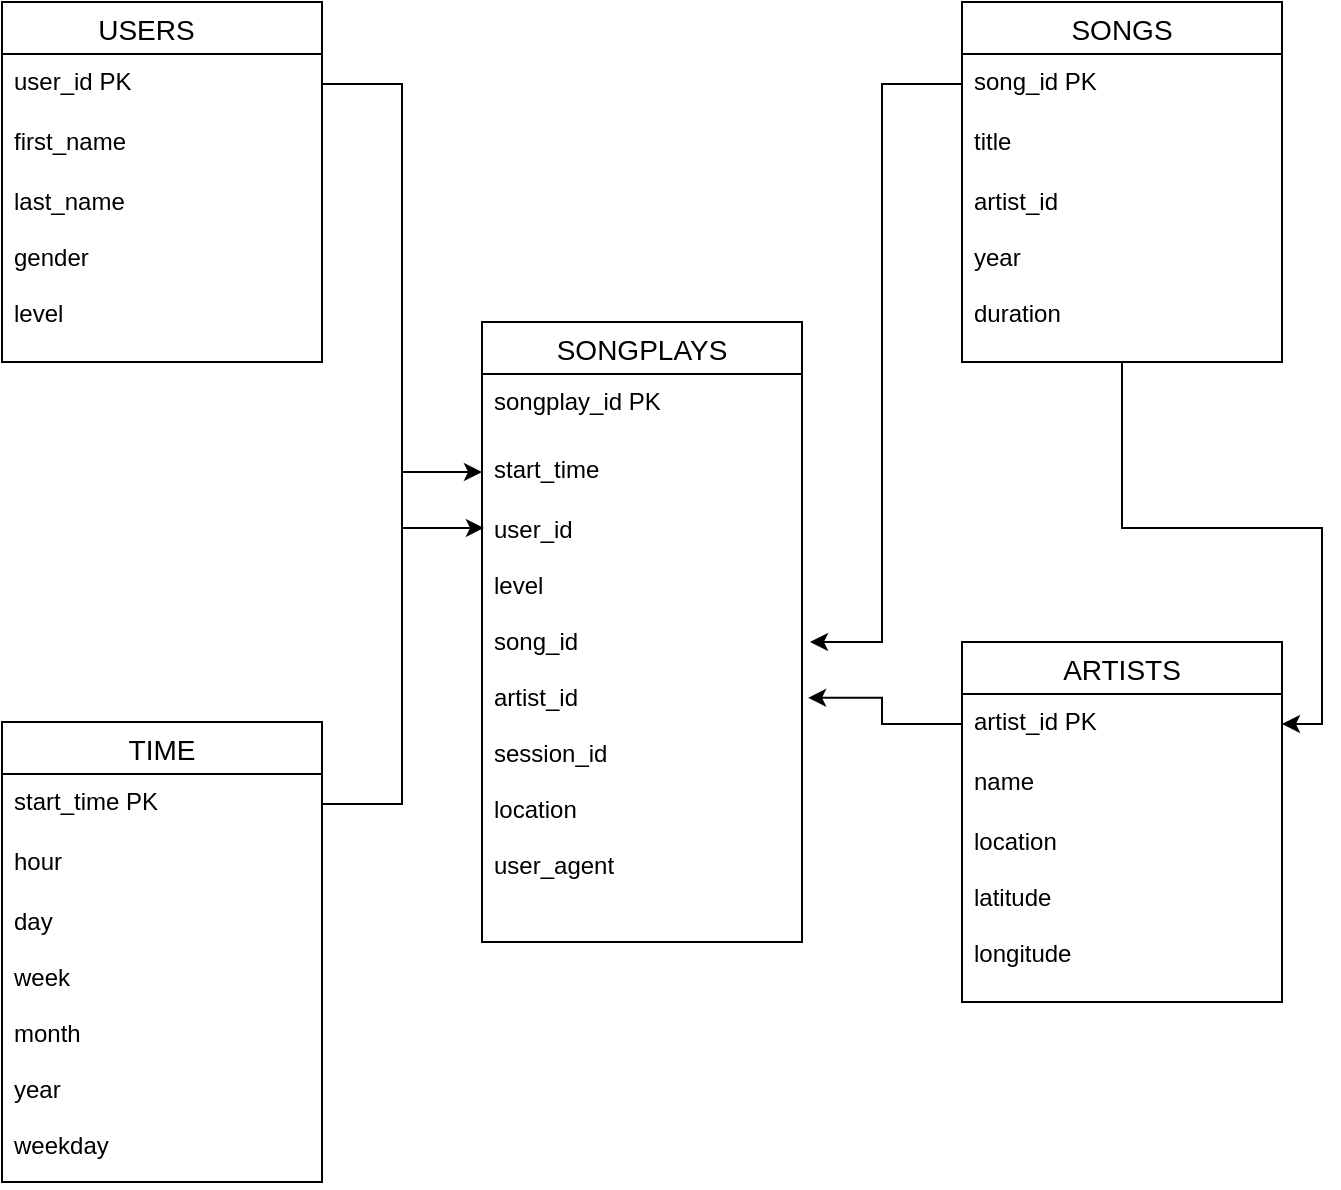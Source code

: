 <mxfile version="20.8.3" type="device"><diagram id="FR7ZVR1AtGbKLSgena7D" name="Page-1"><mxGraphModel dx="1434" dy="756" grid="1" gridSize="10" guides="1" tooltips="1" connect="1" arrows="1" fold="1" page="1" pageScale="1" pageWidth="850" pageHeight="1100" math="0" shadow="0"><root><mxCell id="0"/><mxCell id="1" parent="0"/><mxCell id="rEDVlFnF9Y94R9kJVWDN-1" value="SONGPLAYS" style="swimlane;fontStyle=0;childLayout=stackLayout;horizontal=1;startSize=26;horizontalStack=0;resizeParent=1;resizeParentMax=0;resizeLast=0;collapsible=1;marginBottom=0;align=center;fontSize=14;" vertex="1" parent="1"><mxGeometry x="320" y="320" width="160" height="310" as="geometry"/></mxCell><mxCell id="rEDVlFnF9Y94R9kJVWDN-2" value="songplay_id PK" style="text;strokeColor=none;fillColor=none;spacingLeft=4;spacingRight=4;overflow=hidden;rotatable=0;points=[[0,0.5],[1,0.5]];portConstraint=eastwest;fontSize=12;" vertex="1" parent="rEDVlFnF9Y94R9kJVWDN-1"><mxGeometry y="26" width="160" height="34" as="geometry"/></mxCell><mxCell id="rEDVlFnF9Y94R9kJVWDN-3" value="start_time" style="text;strokeColor=none;fillColor=none;spacingLeft=4;spacingRight=4;overflow=hidden;rotatable=0;points=[[0,0.5],[1,0.5]];portConstraint=eastwest;fontSize=12;" vertex="1" parent="rEDVlFnF9Y94R9kJVWDN-1"><mxGeometry y="60" width="160" height="30" as="geometry"/></mxCell><mxCell id="rEDVlFnF9Y94R9kJVWDN-4" value="user_id&#10;&#10;level&#10;&#10;song_id&#10;&#10;artist_id&#10;&#10;session_id&#10;&#10;location&#10;&#10;user_agent&#10;&#10;&#10;" style="text;strokeColor=none;fillColor=none;spacingLeft=4;spacingRight=4;overflow=hidden;rotatable=0;points=[[0,0.5],[1,0.5]];portConstraint=eastwest;fontSize=12;" vertex="1" parent="rEDVlFnF9Y94R9kJVWDN-1"><mxGeometry y="90" width="160" height="220" as="geometry"/></mxCell><mxCell id="rEDVlFnF9Y94R9kJVWDN-5" value="USERS    " style="swimlane;fontStyle=0;childLayout=stackLayout;horizontal=1;startSize=26;horizontalStack=0;resizeParent=1;resizeParentMax=0;resizeLast=0;collapsible=1;marginBottom=0;align=center;fontSize=14;" vertex="1" parent="1"><mxGeometry x="80" y="160" width="160" height="180" as="geometry"/></mxCell><mxCell id="rEDVlFnF9Y94R9kJVWDN-6" value="user_id PK" style="text;strokeColor=none;fillColor=none;spacingLeft=4;spacingRight=4;overflow=hidden;rotatable=0;points=[[0,0.5],[1,0.5]];portConstraint=eastwest;fontSize=12;" vertex="1" parent="rEDVlFnF9Y94R9kJVWDN-5"><mxGeometry y="26" width="160" height="30" as="geometry"/></mxCell><mxCell id="rEDVlFnF9Y94R9kJVWDN-7" value="first_name" style="text;strokeColor=none;fillColor=none;spacingLeft=4;spacingRight=4;overflow=hidden;rotatable=0;points=[[0,0.5],[1,0.5]];portConstraint=eastwest;fontSize=12;" vertex="1" parent="rEDVlFnF9Y94R9kJVWDN-5"><mxGeometry y="56" width="160" height="30" as="geometry"/></mxCell><mxCell id="rEDVlFnF9Y94R9kJVWDN-8" value="last_name&#10;&#10;gender&#10;&#10;level" style="text;strokeColor=none;fillColor=none;spacingLeft=4;spacingRight=4;overflow=hidden;rotatable=0;points=[[0,0.5],[1,0.5]];portConstraint=eastwest;fontSize=12;" vertex="1" parent="rEDVlFnF9Y94R9kJVWDN-5"><mxGeometry y="86" width="160" height="94" as="geometry"/></mxCell><mxCell id="rEDVlFnF9Y94R9kJVWDN-25" style="edgeStyle=orthogonalEdgeStyle;rounded=0;orthogonalLoop=1;jettySize=auto;html=1;entryX=1;entryY=0.5;entryDx=0;entryDy=0;" edge="1" parent="1" source="rEDVlFnF9Y94R9kJVWDN-9" target="rEDVlFnF9Y94R9kJVWDN-14"><mxGeometry relative="1" as="geometry"/></mxCell><mxCell id="rEDVlFnF9Y94R9kJVWDN-9" value="SONGS" style="swimlane;fontStyle=0;childLayout=stackLayout;horizontal=1;startSize=26;horizontalStack=0;resizeParent=1;resizeParentMax=0;resizeLast=0;collapsible=1;marginBottom=0;align=center;fontSize=14;" vertex="1" parent="1"><mxGeometry x="560" y="160" width="160" height="180" as="geometry"/></mxCell><mxCell id="rEDVlFnF9Y94R9kJVWDN-10" value="song_id PK" style="text;strokeColor=none;fillColor=none;spacingLeft=4;spacingRight=4;overflow=hidden;rotatable=0;points=[[0,0.5],[1,0.5]];portConstraint=eastwest;fontSize=12;" vertex="1" parent="rEDVlFnF9Y94R9kJVWDN-9"><mxGeometry y="26" width="160" height="30" as="geometry"/></mxCell><mxCell id="rEDVlFnF9Y94R9kJVWDN-11" value="title" style="text;strokeColor=none;fillColor=none;spacingLeft=4;spacingRight=4;overflow=hidden;rotatable=0;points=[[0,0.5],[1,0.5]];portConstraint=eastwest;fontSize=12;" vertex="1" parent="rEDVlFnF9Y94R9kJVWDN-9"><mxGeometry y="56" width="160" height="30" as="geometry"/></mxCell><mxCell id="rEDVlFnF9Y94R9kJVWDN-12" value="artist_id&#10;&#10;year&#10;&#10;duration" style="text;strokeColor=none;fillColor=none;spacingLeft=4;spacingRight=4;overflow=hidden;rotatable=0;points=[[0,0.5],[1,0.5]];portConstraint=eastwest;fontSize=12;" vertex="1" parent="rEDVlFnF9Y94R9kJVWDN-9"><mxGeometry y="86" width="160" height="94" as="geometry"/></mxCell><mxCell id="rEDVlFnF9Y94R9kJVWDN-13" value="ARTISTS" style="swimlane;fontStyle=0;childLayout=stackLayout;horizontal=1;startSize=26;horizontalStack=0;resizeParent=1;resizeParentMax=0;resizeLast=0;collapsible=1;marginBottom=0;align=center;fontSize=14;" vertex="1" parent="1"><mxGeometry x="560" y="480" width="160" height="180" as="geometry"/></mxCell><mxCell id="rEDVlFnF9Y94R9kJVWDN-14" value="artist_id PK" style="text;strokeColor=none;fillColor=none;spacingLeft=4;spacingRight=4;overflow=hidden;rotatable=0;points=[[0,0.5],[1,0.5]];portConstraint=eastwest;fontSize=12;" vertex="1" parent="rEDVlFnF9Y94R9kJVWDN-13"><mxGeometry y="26" width="160" height="30" as="geometry"/></mxCell><mxCell id="rEDVlFnF9Y94R9kJVWDN-15" value="name" style="text;strokeColor=none;fillColor=none;spacingLeft=4;spacingRight=4;overflow=hidden;rotatable=0;points=[[0,0.5],[1,0.5]];portConstraint=eastwest;fontSize=12;" vertex="1" parent="rEDVlFnF9Y94R9kJVWDN-13"><mxGeometry y="56" width="160" height="30" as="geometry"/></mxCell><mxCell id="rEDVlFnF9Y94R9kJVWDN-16" value="location&#10;&#10;latitude&#10;&#10;longitude" style="text;strokeColor=none;fillColor=none;spacingLeft=4;spacingRight=4;overflow=hidden;rotatable=0;points=[[0,0.5],[1,0.5]];portConstraint=eastwest;fontSize=12;" vertex="1" parent="rEDVlFnF9Y94R9kJVWDN-13"><mxGeometry y="86" width="160" height="94" as="geometry"/></mxCell><mxCell id="rEDVlFnF9Y94R9kJVWDN-17" value="TIME" style="swimlane;fontStyle=0;childLayout=stackLayout;horizontal=1;startSize=26;horizontalStack=0;resizeParent=1;resizeParentMax=0;resizeLast=0;collapsible=1;marginBottom=0;align=center;fontSize=14;" vertex="1" parent="1"><mxGeometry x="80" y="520" width="160" height="230" as="geometry"/></mxCell><mxCell id="rEDVlFnF9Y94R9kJVWDN-18" value="start_time PK" style="text;strokeColor=none;fillColor=none;spacingLeft=4;spacingRight=4;overflow=hidden;rotatable=0;points=[[0,0.5],[1,0.5]];portConstraint=eastwest;fontSize=12;" vertex="1" parent="rEDVlFnF9Y94R9kJVWDN-17"><mxGeometry y="26" width="160" height="30" as="geometry"/></mxCell><mxCell id="rEDVlFnF9Y94R9kJVWDN-19" value="hour" style="text;strokeColor=none;fillColor=none;spacingLeft=4;spacingRight=4;overflow=hidden;rotatable=0;points=[[0,0.5],[1,0.5]];portConstraint=eastwest;fontSize=12;" vertex="1" parent="rEDVlFnF9Y94R9kJVWDN-17"><mxGeometry y="56" width="160" height="30" as="geometry"/></mxCell><mxCell id="rEDVlFnF9Y94R9kJVWDN-20" value="day&#10;&#10;week&#10;&#10;month&#10;&#10;year&#10;&#10;weekday&#10;&#10;&#10;" style="text;strokeColor=none;fillColor=none;spacingLeft=4;spacingRight=4;overflow=hidden;rotatable=0;points=[[0,0.5],[1,0.5]];portConstraint=eastwest;fontSize=12;" vertex="1" parent="rEDVlFnF9Y94R9kJVWDN-17"><mxGeometry y="86" width="160" height="144" as="geometry"/></mxCell><mxCell id="rEDVlFnF9Y94R9kJVWDN-21" style="edgeStyle=orthogonalEdgeStyle;rounded=0;orthogonalLoop=1;jettySize=auto;html=1;exitX=1;exitY=0.5;exitDx=0;exitDy=0;entryX=0.006;entryY=0.059;entryDx=0;entryDy=0;entryPerimeter=0;" edge="1" parent="1" source="rEDVlFnF9Y94R9kJVWDN-6" target="rEDVlFnF9Y94R9kJVWDN-4"><mxGeometry relative="1" as="geometry"/></mxCell><mxCell id="rEDVlFnF9Y94R9kJVWDN-22" style="edgeStyle=orthogonalEdgeStyle;rounded=0;orthogonalLoop=1;jettySize=auto;html=1;exitX=0;exitY=0.5;exitDx=0;exitDy=0;entryX=1.025;entryY=0.318;entryDx=0;entryDy=0;entryPerimeter=0;" edge="1" parent="1" source="rEDVlFnF9Y94R9kJVWDN-10" target="rEDVlFnF9Y94R9kJVWDN-4"><mxGeometry relative="1" as="geometry"/></mxCell><mxCell id="rEDVlFnF9Y94R9kJVWDN-23" style="edgeStyle=orthogonalEdgeStyle;rounded=0;orthogonalLoop=1;jettySize=auto;html=1;exitX=0;exitY=0.5;exitDx=0;exitDy=0;entryX=1.019;entryY=0.445;entryDx=0;entryDy=0;entryPerimeter=0;" edge="1" parent="1" source="rEDVlFnF9Y94R9kJVWDN-14" target="rEDVlFnF9Y94R9kJVWDN-4"><mxGeometry relative="1" as="geometry"/></mxCell><mxCell id="rEDVlFnF9Y94R9kJVWDN-24" style="edgeStyle=orthogonalEdgeStyle;rounded=0;orthogonalLoop=1;jettySize=auto;html=1;exitX=1;exitY=0.5;exitDx=0;exitDy=0;entryX=0;entryY=0.5;entryDx=0;entryDy=0;" edge="1" parent="1" source="rEDVlFnF9Y94R9kJVWDN-18" target="rEDVlFnF9Y94R9kJVWDN-3"><mxGeometry relative="1" as="geometry"/></mxCell></root></mxGraphModel></diagram></mxfile>